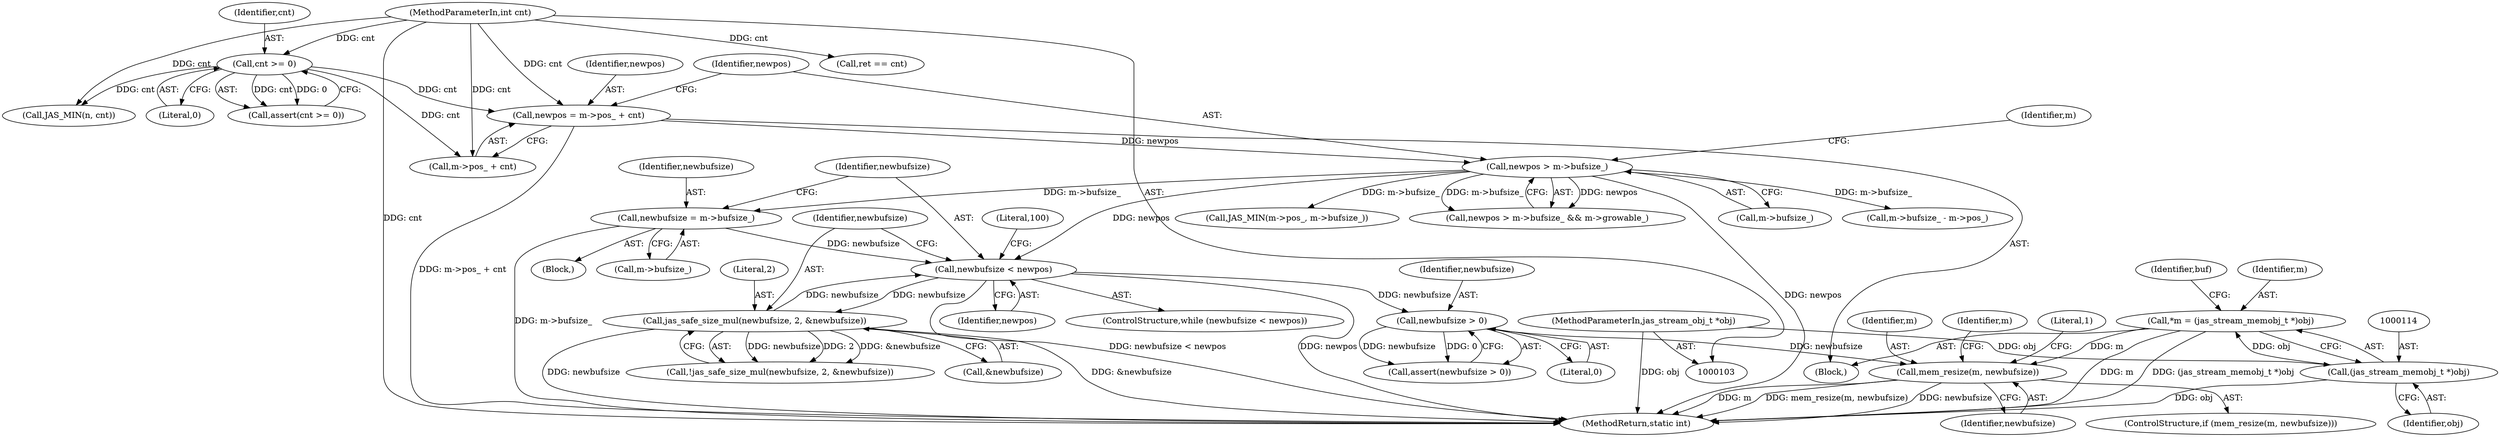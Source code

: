 digraph "0_jasper_634ce8e8a5accc0fa05dd2c20d42b4749d4b2735_7@pointer" {
"1000189" [label="(Call,mem_resize(m, newbufsize))"];
"1000111" [label="(Call,*m = (jas_stream_memobj_t *)obj)"];
"1000113" [label="(Call,(jas_stream_memobj_t *)obj)"];
"1000104" [label="(MethodParameterIn,jas_stream_obj_t *obj)"];
"1000185" [label="(Call,newbufsize > 0)"];
"1000157" [label="(Call,newbufsize < newpos)"];
"1000163" [label="(Call,jas_safe_size_mul(newbufsize, 2, &newbufsize))"];
"1000151" [label="(Call,newbufsize = m->bufsize_)"];
"1000142" [label="(Call,newpos > m->bufsize_)"];
"1000133" [label="(Call,newpos = m->pos_ + cnt)"];
"1000121" [label="(Call,cnt >= 0)"];
"1000106" [label="(MethodParameterIn,int cnt)"];
"1000164" [label="(Identifier,newbufsize)"];
"1000191" [label="(Identifier,newbufsize)"];
"1000159" [label="(Identifier,newpos)"];
"1000165" [label="(Literal,2)"];
"1000104" [label="(MethodParameterIn,jas_stream_obj_t *obj)"];
"1000302" [label="(Call,ret == cnt)"];
"1000153" [label="(Call,m->bufsize_)"];
"1000195" [label="(Literal,1)"];
"1000141" [label="(Call,newpos > m->bufsize_ && m->growable_)"];
"1000163" [label="(Call,jas_safe_size_mul(newbufsize, 2, &newbufsize))"];
"1000156" [label="(ControlStructure,while (newbufsize < newpos))"];
"1000157" [label="(Call,newbufsize < newpos)"];
"1000176" [label="(Literal,100)"];
"1000123" [label="(Literal,0)"];
"1000122" [label="(Identifier,cnt)"];
"1000150" [label="(Block,)"];
"1000144" [label="(Call,m->bufsize_)"];
"1000112" [label="(Identifier,m)"];
"1000166" [label="(Call,&newbufsize)"];
"1000158" [label="(Identifier,newbufsize)"];
"1000261" [label="(Call,JAS_MIN(n, cnt))"];
"1000152" [label="(Identifier,newbufsize)"];
"1000189" [label="(Call,mem_resize(m, newbufsize))"];
"1000106" [label="(MethodParameterIn,int cnt)"];
"1000190" [label="(Identifier,m)"];
"1000151" [label="(Call,newbufsize = m->bufsize_)"];
"1000188" [label="(ControlStructure,if (mem_resize(m, newbufsize)))"];
"1000187" [label="(Literal,0)"];
"1000119" [label="(Identifier,buf)"];
"1000199" [label="(Identifier,m)"];
"1000162" [label="(Call,!jas_safe_size_mul(newbufsize, 2, &newbufsize))"];
"1000148" [label="(Identifier,m)"];
"1000184" [label="(Call,assert(newbufsize > 0))"];
"1000113" [label="(Call,(jas_stream_memobj_t *)obj)"];
"1000185" [label="(Call,newbufsize > 0)"];
"1000142" [label="(Call,newpos > m->bufsize_)"];
"1000252" [label="(Call,m->bufsize_ - m->pos_)"];
"1000120" [label="(Call,assert(cnt >= 0))"];
"1000134" [label="(Identifier,newpos)"];
"1000307" [label="(MethodReturn,static int)"];
"1000121" [label="(Call,cnt >= 0)"];
"1000115" [label="(Identifier,obj)"];
"1000143" [label="(Identifier,newpos)"];
"1000208" [label="(Call,JAS_MIN(m->pos_, m->bufsize_))"];
"1000133" [label="(Call,newpos = m->pos_ + cnt)"];
"1000111" [label="(Call,*m = (jas_stream_memobj_t *)obj)"];
"1000186" [label="(Identifier,newbufsize)"];
"1000107" [label="(Block,)"];
"1000135" [label="(Call,m->pos_ + cnt)"];
"1000189" -> "1000188"  [label="AST: "];
"1000189" -> "1000191"  [label="CFG: "];
"1000190" -> "1000189"  [label="AST: "];
"1000191" -> "1000189"  [label="AST: "];
"1000195" -> "1000189"  [label="CFG: "];
"1000199" -> "1000189"  [label="CFG: "];
"1000189" -> "1000307"  [label="DDG: m"];
"1000189" -> "1000307"  [label="DDG: mem_resize(m, newbufsize)"];
"1000189" -> "1000307"  [label="DDG: newbufsize"];
"1000111" -> "1000189"  [label="DDG: m"];
"1000185" -> "1000189"  [label="DDG: newbufsize"];
"1000111" -> "1000107"  [label="AST: "];
"1000111" -> "1000113"  [label="CFG: "];
"1000112" -> "1000111"  [label="AST: "];
"1000113" -> "1000111"  [label="AST: "];
"1000119" -> "1000111"  [label="CFG: "];
"1000111" -> "1000307"  [label="DDG: m"];
"1000111" -> "1000307"  [label="DDG: (jas_stream_memobj_t *)obj"];
"1000113" -> "1000111"  [label="DDG: obj"];
"1000113" -> "1000115"  [label="CFG: "];
"1000114" -> "1000113"  [label="AST: "];
"1000115" -> "1000113"  [label="AST: "];
"1000113" -> "1000307"  [label="DDG: obj"];
"1000104" -> "1000113"  [label="DDG: obj"];
"1000104" -> "1000103"  [label="AST: "];
"1000104" -> "1000307"  [label="DDG: obj"];
"1000185" -> "1000184"  [label="AST: "];
"1000185" -> "1000187"  [label="CFG: "];
"1000186" -> "1000185"  [label="AST: "];
"1000187" -> "1000185"  [label="AST: "];
"1000184" -> "1000185"  [label="CFG: "];
"1000185" -> "1000184"  [label="DDG: newbufsize"];
"1000185" -> "1000184"  [label="DDG: 0"];
"1000157" -> "1000185"  [label="DDG: newbufsize"];
"1000157" -> "1000156"  [label="AST: "];
"1000157" -> "1000159"  [label="CFG: "];
"1000158" -> "1000157"  [label="AST: "];
"1000159" -> "1000157"  [label="AST: "];
"1000164" -> "1000157"  [label="CFG: "];
"1000176" -> "1000157"  [label="CFG: "];
"1000157" -> "1000307"  [label="DDG: newpos"];
"1000157" -> "1000307"  [label="DDG: newbufsize < newpos"];
"1000163" -> "1000157"  [label="DDG: newbufsize"];
"1000151" -> "1000157"  [label="DDG: newbufsize"];
"1000142" -> "1000157"  [label="DDG: newpos"];
"1000157" -> "1000163"  [label="DDG: newbufsize"];
"1000163" -> "1000162"  [label="AST: "];
"1000163" -> "1000166"  [label="CFG: "];
"1000164" -> "1000163"  [label="AST: "];
"1000165" -> "1000163"  [label="AST: "];
"1000166" -> "1000163"  [label="AST: "];
"1000162" -> "1000163"  [label="CFG: "];
"1000163" -> "1000307"  [label="DDG: newbufsize"];
"1000163" -> "1000307"  [label="DDG: &newbufsize"];
"1000163" -> "1000162"  [label="DDG: newbufsize"];
"1000163" -> "1000162"  [label="DDG: 2"];
"1000163" -> "1000162"  [label="DDG: &newbufsize"];
"1000151" -> "1000150"  [label="AST: "];
"1000151" -> "1000153"  [label="CFG: "];
"1000152" -> "1000151"  [label="AST: "];
"1000153" -> "1000151"  [label="AST: "];
"1000158" -> "1000151"  [label="CFG: "];
"1000151" -> "1000307"  [label="DDG: m->bufsize_"];
"1000142" -> "1000151"  [label="DDG: m->bufsize_"];
"1000142" -> "1000141"  [label="AST: "];
"1000142" -> "1000144"  [label="CFG: "];
"1000143" -> "1000142"  [label="AST: "];
"1000144" -> "1000142"  [label="AST: "];
"1000148" -> "1000142"  [label="CFG: "];
"1000141" -> "1000142"  [label="CFG: "];
"1000142" -> "1000307"  [label="DDG: newpos"];
"1000142" -> "1000141"  [label="DDG: newpos"];
"1000142" -> "1000141"  [label="DDG: m->bufsize_"];
"1000133" -> "1000142"  [label="DDG: newpos"];
"1000142" -> "1000208"  [label="DDG: m->bufsize_"];
"1000142" -> "1000252"  [label="DDG: m->bufsize_"];
"1000133" -> "1000107"  [label="AST: "];
"1000133" -> "1000135"  [label="CFG: "];
"1000134" -> "1000133"  [label="AST: "];
"1000135" -> "1000133"  [label="AST: "];
"1000143" -> "1000133"  [label="CFG: "];
"1000133" -> "1000307"  [label="DDG: m->pos_ + cnt"];
"1000121" -> "1000133"  [label="DDG: cnt"];
"1000106" -> "1000133"  [label="DDG: cnt"];
"1000121" -> "1000120"  [label="AST: "];
"1000121" -> "1000123"  [label="CFG: "];
"1000122" -> "1000121"  [label="AST: "];
"1000123" -> "1000121"  [label="AST: "];
"1000120" -> "1000121"  [label="CFG: "];
"1000121" -> "1000120"  [label="DDG: cnt"];
"1000121" -> "1000120"  [label="DDG: 0"];
"1000106" -> "1000121"  [label="DDG: cnt"];
"1000121" -> "1000135"  [label="DDG: cnt"];
"1000121" -> "1000261"  [label="DDG: cnt"];
"1000106" -> "1000103"  [label="AST: "];
"1000106" -> "1000307"  [label="DDG: cnt"];
"1000106" -> "1000135"  [label="DDG: cnt"];
"1000106" -> "1000261"  [label="DDG: cnt"];
"1000106" -> "1000302"  [label="DDG: cnt"];
}

